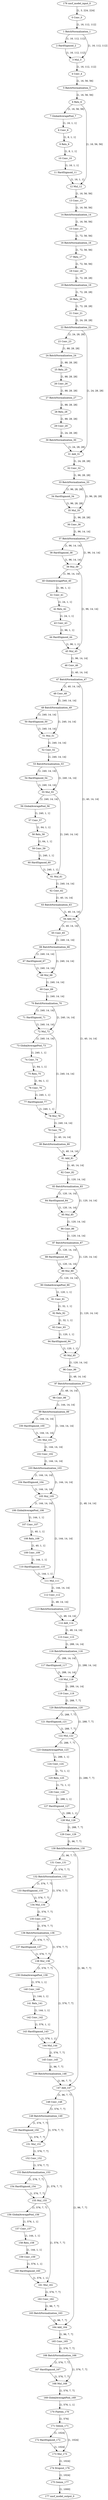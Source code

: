 strict digraph  {
"0 Conv_0" [id=0, type=Conv];
"1 BatchNormalization_1" [id=1, type=BatchNormalization];
"2 HardSigmoid_2" [id=2, type=HardSigmoid];
"3 Mul_3" [id=3, type=Mul];
"4 Conv_4" [id=4, type=Conv];
"5 BatchNormalization_5" [id=5, type=BatchNormalization];
"6 Relu_6" [id=6, type=Relu];
"7 GlobalAveragePool_7" [id=7, type=GlobalAveragePool];
"8 Conv_8" [id=8, type=Conv];
"9 Relu_9" [id=9, type=Relu];
"10 Conv_10" [id=10, type=Conv];
"11 HardSigmoid_11" [id=11, type=HardSigmoid];
"12 Mul_12" [id=12, type=Mul];
"13 Conv_13" [id=13, type=Conv];
"14 BatchNormalization_14" [id=14, type=BatchNormalization];
"15 Conv_15" [id=15, type=Conv];
"16 BatchNormalization_16" [id=16, type=BatchNormalization];
"17 Relu_17" [id=17, type=Relu];
"18 Conv_18" [id=18, type=Conv];
"19 BatchNormalization_19" [id=19, type=BatchNormalization];
"20 Relu_20" [id=20, type=Relu];
"21 Conv_21" [id=21, type=Conv];
"22 BatchNormalization_22" [id=22, type=BatchNormalization];
"23 Conv_23" [id=23, type=Conv];
"24 BatchNormalization_24" [id=24, type=BatchNormalization];
"25 Relu_25" [id=25, type=Relu];
"26 Conv_26" [id=26, type=Conv];
"27 BatchNormalization_27" [id=27, type=BatchNormalization];
"28 Relu_28" [id=28, type=Relu];
"29 Conv_29" [id=29, type=Conv];
"30 BatchNormalization_30" [id=30, type=BatchNormalization];
"31 Add_31" [id=31, type=Add];
"32 Conv_32" [id=32, type=Conv];
"33 BatchNormalization_33" [id=33, type=BatchNormalization];
"34 HardSigmoid_34" [id=34, type=HardSigmoid];
"35 Mul_35" [id=35, type=Mul];
"36 Conv_36" [id=36, type=Conv];
"37 BatchNormalization_37" [id=37, type=BatchNormalization];
"38 HardSigmoid_38" [id=38, type=HardSigmoid];
"39 Mul_39" [id=39, type=Mul];
"40 GlobalAveragePool_40" [id=40, type=GlobalAveragePool];
"41 Conv_41" [id=41, type=Conv];
"42 Relu_42" [id=42, type=Relu];
"43 Conv_43" [id=43, type=Conv];
"44 HardSigmoid_44" [id=44, type=HardSigmoid];
"45 Mul_45" [id=45, type=Mul];
"46 Conv_46" [id=46, type=Conv];
"47 BatchNormalization_47" [id=47, type=BatchNormalization];
"48 Conv_48" [id=48, type=Conv];
"49 BatchNormalization_49" [id=49, type=BatchNormalization];
"50 HardSigmoid_50" [id=50, type=HardSigmoid];
"51 Mul_51" [id=51, type=Mul];
"52 Conv_52" [id=52, type=Conv];
"53 BatchNormalization_53" [id=53, type=BatchNormalization];
"54 HardSigmoid_54" [id=54, type=HardSigmoid];
"55 Mul_55" [id=55, type=Mul];
"56 GlobalAveragePool_56" [id=56, type=GlobalAveragePool];
"57 Conv_57" [id=57, type=Conv];
"58 Relu_58" [id=58, type=Relu];
"59 Conv_59" [id=59, type=Conv];
"60 HardSigmoid_60" [id=60, type=HardSigmoid];
"61 Mul_61" [id=61, type=Mul];
"62 Conv_62" [id=62, type=Conv];
"63 BatchNormalization_63" [id=63, type=BatchNormalization];
"64 Add_64" [id=64, type=Add];
"65 Conv_65" [id=65, type=Conv];
"66 BatchNormalization_66" [id=66, type=BatchNormalization];
"67 HardSigmoid_67" [id=67, type=HardSigmoid];
"68 Mul_68" [id=68, type=Mul];
"69 Conv_69" [id=69, type=Conv];
"70 BatchNormalization_70" [id=70, type=BatchNormalization];
"71 HardSigmoid_71" [id=71, type=HardSigmoid];
"72 Mul_72" [id=72, type=Mul];
"73 GlobalAveragePool_73" [id=73, type=GlobalAveragePool];
"74 Conv_74" [id=74, type=Conv];
"75 Relu_75" [id=75, type=Relu];
"76 Conv_76" [id=76, type=Conv];
"77 HardSigmoid_77" [id=77, type=HardSigmoid];
"78 Mul_78" [id=78, type=Mul];
"79 Conv_79" [id=79, type=Conv];
"80 BatchNormalization_80" [id=80, type=BatchNormalization];
"81 Add_81" [id=81, type=Add];
"82 Conv_82" [id=82, type=Conv];
"83 BatchNormalization_83" [id=83, type=BatchNormalization];
"84 HardSigmoid_84" [id=84, type=HardSigmoid];
"85 Mul_85" [id=85, type=Mul];
"86 Conv_86" [id=86, type=Conv];
"87 BatchNormalization_87" [id=87, type=BatchNormalization];
"88 HardSigmoid_88" [id=88, type=HardSigmoid];
"89 Mul_89" [id=89, type=Mul];
"90 GlobalAveragePool_90" [id=90, type=GlobalAveragePool];
"91 Conv_91" [id=91, type=Conv];
"92 Relu_92" [id=92, type=Relu];
"93 Conv_93" [id=93, type=Conv];
"94 HardSigmoid_94" [id=94, type=HardSigmoid];
"95 Mul_95" [id=95, type=Mul];
"96 Conv_96" [id=96, type=Conv];
"97 BatchNormalization_97" [id=97, type=BatchNormalization];
"98 Conv_98" [id=98, type=Conv];
"99 BatchNormalization_99" [id=99, type=BatchNormalization];
"100 HardSigmoid_100" [id=100, type=HardSigmoid];
"101 Mul_101" [id=101, type=Mul];
"102 Conv_102" [id=102, type=Conv];
"103 BatchNormalization_103" [id=103, type=BatchNormalization];
"104 HardSigmoid_104" [id=104, type=HardSigmoid];
"105 Mul_105" [id=105, type=Mul];
"106 GlobalAveragePool_106" [id=106, type=GlobalAveragePool];
"107 Conv_107" [id=107, type=Conv];
"108 Relu_108" [id=108, type=Relu];
"109 Conv_109" [id=109, type=Conv];
"110 HardSigmoid_110" [id=110, type=HardSigmoid];
"111 Mul_111" [id=111, type=Mul];
"112 Conv_112" [id=112, type=Conv];
"113 BatchNormalization_113" [id=113, type=BatchNormalization];
"114 Add_114" [id=114, type=Add];
"115 Conv_115" [id=115, type=Conv];
"116 BatchNormalization_116" [id=116, type=BatchNormalization];
"117 HardSigmoid_117" [id=117, type=HardSigmoid];
"118 Mul_118" [id=118, type=Mul];
"119 Conv_119" [id=119, type=Conv];
"120 BatchNormalization_120" [id=120, type=BatchNormalization];
"121 HardSigmoid_121" [id=121, type=HardSigmoid];
"122 Mul_122" [id=122, type=Mul];
"123 GlobalAveragePool_123" [id=123, type=GlobalAveragePool];
"124 Conv_124" [id=124, type=Conv];
"125 Relu_125" [id=125, type=Relu];
"126 Conv_126" [id=126, type=Conv];
"127 HardSigmoid_127" [id=127, type=HardSigmoid];
"128 Mul_128" [id=128, type=Mul];
"129 Conv_129" [id=129, type=Conv];
"130 BatchNormalization_130" [id=130, type=BatchNormalization];
"131 Conv_131" [id=131, type=Conv];
"132 BatchNormalization_132" [id=132, type=BatchNormalization];
"133 HardSigmoid_133" [id=133, type=HardSigmoid];
"134 Mul_134" [id=134, type=Mul];
"135 Conv_135" [id=135, type=Conv];
"136 BatchNormalization_136" [id=136, type=BatchNormalization];
"137 HardSigmoid_137" [id=137, type=HardSigmoid];
"138 Mul_138" [id=138, type=Mul];
"139 GlobalAveragePool_139" [id=139, type=GlobalAveragePool];
"140 Conv_140" [id=140, type=Conv];
"141 Relu_141" [id=141, type=Relu];
"142 Conv_142" [id=142, type=Conv];
"143 HardSigmoid_143" [id=143, type=HardSigmoid];
"144 Mul_144" [id=144, type=Mul];
"145 Conv_145" [id=145, type=Conv];
"146 BatchNormalization_146" [id=146, type=BatchNormalization];
"147 Add_147" [id=147, type=Add];
"148 Conv_148" [id=148, type=Conv];
"149 BatchNormalization_149" [id=149, type=BatchNormalization];
"150 HardSigmoid_150" [id=150, type=HardSigmoid];
"151 Mul_151" [id=151, type=Mul];
"152 Conv_152" [id=152, type=Conv];
"153 BatchNormalization_153" [id=153, type=BatchNormalization];
"154 HardSigmoid_154" [id=154, type=HardSigmoid];
"155 Mul_155" [id=155, type=Mul];
"156 GlobalAveragePool_156" [id=156, type=GlobalAveragePool];
"157 Conv_157" [id=157, type=Conv];
"158 Relu_158" [id=158, type=Relu];
"159 Conv_159" [id=159, type=Conv];
"160 HardSigmoid_160" [id=160, type=HardSigmoid];
"161 Mul_161" [id=161, type=Mul];
"162 Conv_162" [id=162, type=Conv];
"163 BatchNormalization_163" [id=163, type=BatchNormalization];
"164 Add_164" [id=164, type=Add];
"165 Conv_165" [id=165, type=Conv];
"166 BatchNormalization_166" [id=166, type=BatchNormalization];
"167 HardSigmoid_167" [id=167, type=HardSigmoid];
"168 Mul_168" [id=168, type=Mul];
"169 GlobalAveragePool_169" [id=169, type=GlobalAveragePool];
"170 Flatten_170" [id=170, type=Flatten];
"171 Gemm_171" [id=171, type=Gemm];
"172 HardSigmoid_172" [id=172, type=HardSigmoid];
"173 Mul_173" [id=173, type=Mul];
"174 Dropout_176" [id=174, type=Dropout];
"175 Gemm_177" [id=175, type=Gemm];
"176 nncf_model_input_0" [id=176, type=nncf_model_input];
"177 nncf_model_output_0" [id=177, type=nncf_model_output];
"0 Conv_0" -> "1 BatchNormalization_1"  [label="[1, 16, 112, 112]", style=solid];
"1 BatchNormalization_1" -> "2 HardSigmoid_2"  [label="[1, 16, 112, 112]", style=solid];
"1 BatchNormalization_1" -> "3 Mul_3"  [label="[1, 16, 112, 112]", style=solid];
"2 HardSigmoid_2" -> "3 Mul_3"  [label="[1, 16, 112, 112]", style=solid];
"3 Mul_3" -> "4 Conv_4"  [label="[1, 16, 112, 112]", style=solid];
"4 Conv_4" -> "5 BatchNormalization_5"  [label="[1, 16, 56, 56]", style=solid];
"5 BatchNormalization_5" -> "6 Relu_6"  [label="[1, 16, 56, 56]", style=solid];
"6 Relu_6" -> "7 GlobalAveragePool_7"  [label="[1, 16, 56, 56]", style=solid];
"6 Relu_6" -> "12 Mul_12"  [label="[1, 16, 56, 56]", style=solid];
"7 GlobalAveragePool_7" -> "8 Conv_8"  [label="[1, 16, 1, 1]", style=solid];
"8 Conv_8" -> "9 Relu_9"  [label="[1, 8, 1, 1]", style=solid];
"9 Relu_9" -> "10 Conv_10"  [label="[1, 8, 1, 1]", style=solid];
"10 Conv_10" -> "11 HardSigmoid_11"  [label="[1, 16, 1, 1]", style=solid];
"11 HardSigmoid_11" -> "12 Mul_12"  [label="[1, 16, 1, 1]", style=solid];
"12 Mul_12" -> "13 Conv_13"  [label="[1, 16, 56, 56]", style=solid];
"13 Conv_13" -> "14 BatchNormalization_14"  [label="[1, 16, 56, 56]", style=solid];
"14 BatchNormalization_14" -> "15 Conv_15"  [label="[1, 16, 56, 56]", style=solid];
"15 Conv_15" -> "16 BatchNormalization_16"  [label="[1, 72, 56, 56]", style=solid];
"16 BatchNormalization_16" -> "17 Relu_17"  [label="[1, 72, 56, 56]", style=solid];
"17 Relu_17" -> "18 Conv_18"  [label="[1, 72, 56, 56]", style=solid];
"18 Conv_18" -> "19 BatchNormalization_19"  [label="[1, 72, 28, 28]", style=solid];
"19 BatchNormalization_19" -> "20 Relu_20"  [label="[1, 72, 28, 28]", style=solid];
"20 Relu_20" -> "21 Conv_21"  [label="[1, 72, 28, 28]", style=solid];
"21 Conv_21" -> "22 BatchNormalization_22"  [label="[1, 24, 28, 28]", style=solid];
"22 BatchNormalization_22" -> "23 Conv_23"  [label="[1, 24, 28, 28]", style=solid];
"22 BatchNormalization_22" -> "31 Add_31"  [label="[1, 24, 28, 28]", style=solid];
"23 Conv_23" -> "24 BatchNormalization_24"  [label="[1, 88, 28, 28]", style=solid];
"24 BatchNormalization_24" -> "25 Relu_25"  [label="[1, 88, 28, 28]", style=solid];
"25 Relu_25" -> "26 Conv_26"  [label="[1, 88, 28, 28]", style=solid];
"26 Conv_26" -> "27 BatchNormalization_27"  [label="[1, 88, 28, 28]", style=solid];
"27 BatchNormalization_27" -> "28 Relu_28"  [label="[1, 88, 28, 28]", style=solid];
"28 Relu_28" -> "29 Conv_29"  [label="[1, 88, 28, 28]", style=solid];
"29 Conv_29" -> "30 BatchNormalization_30"  [label="[1, 24, 28, 28]", style=solid];
"30 BatchNormalization_30" -> "31 Add_31"  [label="[1, 24, 28, 28]", style=solid];
"31 Add_31" -> "32 Conv_32"  [label="[1, 24, 28, 28]", style=solid];
"32 Conv_32" -> "33 BatchNormalization_33"  [label="[1, 96, 28, 28]", style=solid];
"33 BatchNormalization_33" -> "34 HardSigmoid_34"  [label="[1, 96, 28, 28]", style=solid];
"33 BatchNormalization_33" -> "35 Mul_35"  [label="[1, 96, 28, 28]", style=solid];
"34 HardSigmoid_34" -> "35 Mul_35"  [label="[1, 96, 28, 28]", style=solid];
"35 Mul_35" -> "36 Conv_36"  [label="[1, 96, 28, 28]", style=solid];
"36 Conv_36" -> "37 BatchNormalization_37"  [label="[1, 96, 14, 14]", style=solid];
"37 BatchNormalization_37" -> "38 HardSigmoid_38"  [label="[1, 96, 14, 14]", style=solid];
"37 BatchNormalization_37" -> "39 Mul_39"  [label="[1, 96, 14, 14]", style=solid];
"38 HardSigmoid_38" -> "39 Mul_39"  [label="[1, 96, 14, 14]", style=solid];
"39 Mul_39" -> "40 GlobalAveragePool_40"  [label="[1, 96, 14, 14]", style=solid];
"39 Mul_39" -> "45 Mul_45"  [label="[1, 96, 14, 14]", style=solid];
"40 GlobalAveragePool_40" -> "41 Conv_41"  [label="[1, 96, 1, 1]", style=solid];
"41 Conv_41" -> "42 Relu_42"  [label="[1, 24, 1, 1]", style=solid];
"42 Relu_42" -> "43 Conv_43"  [label="[1, 24, 1, 1]", style=solid];
"43 Conv_43" -> "44 HardSigmoid_44"  [label="[1, 96, 1, 1]", style=solid];
"44 HardSigmoid_44" -> "45 Mul_45"  [label="[1, 96, 1, 1]", style=solid];
"45 Mul_45" -> "46 Conv_46"  [label="[1, 96, 14, 14]", style=solid];
"46 Conv_46" -> "47 BatchNormalization_47"  [label="[1, 40, 14, 14]", style=solid];
"47 BatchNormalization_47" -> "48 Conv_48"  [label="[1, 40, 14, 14]", style=solid];
"47 BatchNormalization_47" -> "64 Add_64"  [label="[1, 40, 14, 14]", style=solid];
"48 Conv_48" -> "49 BatchNormalization_49"  [label="[1, 240, 14, 14]", style=solid];
"49 BatchNormalization_49" -> "50 HardSigmoid_50"  [label="[1, 240, 14, 14]", style=solid];
"49 BatchNormalization_49" -> "51 Mul_51"  [label="[1, 240, 14, 14]", style=solid];
"50 HardSigmoid_50" -> "51 Mul_51"  [label="[1, 240, 14, 14]", style=solid];
"51 Mul_51" -> "52 Conv_52"  [label="[1, 240, 14, 14]", style=solid];
"52 Conv_52" -> "53 BatchNormalization_53"  [label="[1, 240, 14, 14]", style=solid];
"53 BatchNormalization_53" -> "54 HardSigmoid_54"  [label="[1, 240, 14, 14]", style=solid];
"53 BatchNormalization_53" -> "55 Mul_55"  [label="[1, 240, 14, 14]", style=solid];
"54 HardSigmoid_54" -> "55 Mul_55"  [label="[1, 240, 14, 14]", style=solid];
"55 Mul_55" -> "56 GlobalAveragePool_56"  [label="[1, 240, 14, 14]", style=solid];
"55 Mul_55" -> "61 Mul_61"  [label="[1, 240, 14, 14]", style=solid];
"56 GlobalAveragePool_56" -> "57 Conv_57"  [label="[1, 240, 1, 1]", style=solid];
"57 Conv_57" -> "58 Relu_58"  [label="[1, 64, 1, 1]", style=solid];
"58 Relu_58" -> "59 Conv_59"  [label="[1, 64, 1, 1]", style=solid];
"59 Conv_59" -> "60 HardSigmoid_60"  [label="[1, 240, 1, 1]", style=solid];
"60 HardSigmoid_60" -> "61 Mul_61"  [label="[1, 240, 1, 1]", style=solid];
"61 Mul_61" -> "62 Conv_62"  [label="[1, 240, 14, 14]", style=solid];
"62 Conv_62" -> "63 BatchNormalization_63"  [label="[1, 40, 14, 14]", style=solid];
"63 BatchNormalization_63" -> "64 Add_64"  [label="[1, 40, 14, 14]", style=solid];
"64 Add_64" -> "65 Conv_65"  [label="[1, 40, 14, 14]", style=solid];
"64 Add_64" -> "81 Add_81"  [label="[1, 40, 14, 14]", style=solid];
"65 Conv_65" -> "66 BatchNormalization_66"  [label="[1, 240, 14, 14]", style=solid];
"66 BatchNormalization_66" -> "67 HardSigmoid_67"  [label="[1, 240, 14, 14]", style=solid];
"66 BatchNormalization_66" -> "68 Mul_68"  [label="[1, 240, 14, 14]", style=solid];
"67 HardSigmoid_67" -> "68 Mul_68"  [label="[1, 240, 14, 14]", style=solid];
"68 Mul_68" -> "69 Conv_69"  [label="[1, 240, 14, 14]", style=solid];
"69 Conv_69" -> "70 BatchNormalization_70"  [label="[1, 240, 14, 14]", style=solid];
"70 BatchNormalization_70" -> "71 HardSigmoid_71"  [label="[1, 240, 14, 14]", style=solid];
"70 BatchNormalization_70" -> "72 Mul_72"  [label="[1, 240, 14, 14]", style=solid];
"71 HardSigmoid_71" -> "72 Mul_72"  [label="[1, 240, 14, 14]", style=solid];
"72 Mul_72" -> "73 GlobalAveragePool_73"  [label="[1, 240, 14, 14]", style=solid];
"72 Mul_72" -> "78 Mul_78"  [label="[1, 240, 14, 14]", style=solid];
"73 GlobalAveragePool_73" -> "74 Conv_74"  [label="[1, 240, 1, 1]", style=solid];
"74 Conv_74" -> "75 Relu_75"  [label="[1, 64, 1, 1]", style=solid];
"75 Relu_75" -> "76 Conv_76"  [label="[1, 64, 1, 1]", style=solid];
"76 Conv_76" -> "77 HardSigmoid_77"  [label="[1, 240, 1, 1]", style=solid];
"77 HardSigmoid_77" -> "78 Mul_78"  [label="[1, 240, 1, 1]", style=solid];
"78 Mul_78" -> "79 Conv_79"  [label="[1, 240, 14, 14]", style=solid];
"79 Conv_79" -> "80 BatchNormalization_80"  [label="[1, 40, 14, 14]", style=solid];
"80 BatchNormalization_80" -> "81 Add_81"  [label="[1, 40, 14, 14]", style=solid];
"81 Add_81" -> "82 Conv_82"  [label="[1, 40, 14, 14]", style=solid];
"82 Conv_82" -> "83 BatchNormalization_83"  [label="[1, 120, 14, 14]", style=solid];
"83 BatchNormalization_83" -> "84 HardSigmoid_84"  [label="[1, 120, 14, 14]", style=solid];
"83 BatchNormalization_83" -> "85 Mul_85"  [label="[1, 120, 14, 14]", style=solid];
"84 HardSigmoid_84" -> "85 Mul_85"  [label="[1, 120, 14, 14]", style=solid];
"85 Mul_85" -> "86 Conv_86"  [label="[1, 120, 14, 14]", style=solid];
"86 Conv_86" -> "87 BatchNormalization_87"  [label="[1, 120, 14, 14]", style=solid];
"87 BatchNormalization_87" -> "88 HardSigmoid_88"  [label="[1, 120, 14, 14]", style=solid];
"87 BatchNormalization_87" -> "89 Mul_89"  [label="[1, 120, 14, 14]", style=solid];
"88 HardSigmoid_88" -> "89 Mul_89"  [label="[1, 120, 14, 14]", style=solid];
"89 Mul_89" -> "90 GlobalAveragePool_90"  [label="[1, 120, 14, 14]", style=solid];
"89 Mul_89" -> "95 Mul_95"  [label="[1, 120, 14, 14]", style=solid];
"90 GlobalAveragePool_90" -> "91 Conv_91"  [label="[1, 120, 1, 1]", style=solid];
"91 Conv_91" -> "92 Relu_92"  [label="[1, 32, 1, 1]", style=solid];
"92 Relu_92" -> "93 Conv_93"  [label="[1, 32, 1, 1]", style=solid];
"93 Conv_93" -> "94 HardSigmoid_94"  [label="[1, 120, 1, 1]", style=solid];
"94 HardSigmoid_94" -> "95 Mul_95"  [label="[1, 120, 1, 1]", style=solid];
"95 Mul_95" -> "96 Conv_96"  [label="[1, 120, 14, 14]", style=solid];
"96 Conv_96" -> "97 BatchNormalization_97"  [label="[1, 48, 14, 14]", style=solid];
"97 BatchNormalization_97" -> "98 Conv_98"  [label="[1, 48, 14, 14]", style=solid];
"97 BatchNormalization_97" -> "114 Add_114"  [label="[1, 48, 14, 14]", style=solid];
"98 Conv_98" -> "99 BatchNormalization_99"  [label="[1, 144, 14, 14]", style=solid];
"99 BatchNormalization_99" -> "100 HardSigmoid_100"  [label="[1, 144, 14, 14]", style=solid];
"99 BatchNormalization_99" -> "101 Mul_101"  [label="[1, 144, 14, 14]", style=solid];
"100 HardSigmoid_100" -> "101 Mul_101"  [label="[1, 144, 14, 14]", style=solid];
"101 Mul_101" -> "102 Conv_102"  [label="[1, 144, 14, 14]", style=solid];
"102 Conv_102" -> "103 BatchNormalization_103"  [label="[1, 144, 14, 14]", style=solid];
"103 BatchNormalization_103" -> "104 HardSigmoid_104"  [label="[1, 144, 14, 14]", style=solid];
"103 BatchNormalization_103" -> "105 Mul_105"  [label="[1, 144, 14, 14]", style=solid];
"104 HardSigmoid_104" -> "105 Mul_105"  [label="[1, 144, 14, 14]", style=solid];
"105 Mul_105" -> "106 GlobalAveragePool_106"  [label="[1, 144, 14, 14]", style=solid];
"105 Mul_105" -> "111 Mul_111"  [label="[1, 144, 14, 14]", style=solid];
"106 GlobalAveragePool_106" -> "107 Conv_107"  [label="[1, 144, 1, 1]", style=solid];
"107 Conv_107" -> "108 Relu_108"  [label="[1, 40, 1, 1]", style=solid];
"108 Relu_108" -> "109 Conv_109"  [label="[1, 40, 1, 1]", style=solid];
"109 Conv_109" -> "110 HardSigmoid_110"  [label="[1, 144, 1, 1]", style=solid];
"110 HardSigmoid_110" -> "111 Mul_111"  [label="[1, 144, 1, 1]", style=solid];
"111 Mul_111" -> "112 Conv_112"  [label="[1, 144, 14, 14]", style=solid];
"112 Conv_112" -> "113 BatchNormalization_113"  [label="[1, 48, 14, 14]", style=solid];
"113 BatchNormalization_113" -> "114 Add_114"  [label="[1, 48, 14, 14]", style=solid];
"114 Add_114" -> "115 Conv_115"  [label="[1, 48, 14, 14]", style=solid];
"115 Conv_115" -> "116 BatchNormalization_116"  [label="[1, 288, 14, 14]", style=solid];
"116 BatchNormalization_116" -> "117 HardSigmoid_117"  [label="[1, 288, 14, 14]", style=solid];
"116 BatchNormalization_116" -> "118 Mul_118"  [label="[1, 288, 14, 14]", style=solid];
"117 HardSigmoid_117" -> "118 Mul_118"  [label="[1, 288, 14, 14]", style=solid];
"118 Mul_118" -> "119 Conv_119"  [label="[1, 288, 14, 14]", style=solid];
"119 Conv_119" -> "120 BatchNormalization_120"  [label="[1, 288, 7, 7]", style=solid];
"120 BatchNormalization_120" -> "121 HardSigmoid_121"  [label="[1, 288, 7, 7]", style=solid];
"120 BatchNormalization_120" -> "122 Mul_122"  [label="[1, 288, 7, 7]", style=solid];
"121 HardSigmoid_121" -> "122 Mul_122"  [label="[1, 288, 7, 7]", style=solid];
"122 Mul_122" -> "123 GlobalAveragePool_123"  [label="[1, 288, 7, 7]", style=solid];
"122 Mul_122" -> "128 Mul_128"  [label="[1, 288, 7, 7]", style=solid];
"123 GlobalAveragePool_123" -> "124 Conv_124"  [label="[1, 288, 1, 1]", style=solid];
"124 Conv_124" -> "125 Relu_125"  [label="[1, 72, 1, 1]", style=solid];
"125 Relu_125" -> "126 Conv_126"  [label="[1, 72, 1, 1]", style=solid];
"126 Conv_126" -> "127 HardSigmoid_127"  [label="[1, 288, 1, 1]", style=solid];
"127 HardSigmoid_127" -> "128 Mul_128"  [label="[1, 288, 1, 1]", style=solid];
"128 Mul_128" -> "129 Conv_129"  [label="[1, 288, 7, 7]", style=solid];
"129 Conv_129" -> "130 BatchNormalization_130"  [label="[1, 96, 7, 7]", style=solid];
"130 BatchNormalization_130" -> "131 Conv_131"  [label="[1, 96, 7, 7]", style=solid];
"130 BatchNormalization_130" -> "147 Add_147"  [label="[1, 96, 7, 7]", style=solid];
"131 Conv_131" -> "132 BatchNormalization_132"  [label="[1, 576, 7, 7]", style=solid];
"132 BatchNormalization_132" -> "133 HardSigmoid_133"  [label="[1, 576, 7, 7]", style=solid];
"132 BatchNormalization_132" -> "134 Mul_134"  [label="[1, 576, 7, 7]", style=solid];
"133 HardSigmoid_133" -> "134 Mul_134"  [label="[1, 576, 7, 7]", style=solid];
"134 Mul_134" -> "135 Conv_135"  [label="[1, 576, 7, 7]", style=solid];
"135 Conv_135" -> "136 BatchNormalization_136"  [label="[1, 576, 7, 7]", style=solid];
"136 BatchNormalization_136" -> "137 HardSigmoid_137"  [label="[1, 576, 7, 7]", style=solid];
"136 BatchNormalization_136" -> "138 Mul_138"  [label="[1, 576, 7, 7]", style=solid];
"137 HardSigmoid_137" -> "138 Mul_138"  [label="[1, 576, 7, 7]", style=solid];
"138 Mul_138" -> "139 GlobalAveragePool_139"  [label="[1, 576, 7, 7]", style=solid];
"138 Mul_138" -> "144 Mul_144"  [label="[1, 576, 7, 7]", style=solid];
"139 GlobalAveragePool_139" -> "140 Conv_140"  [label="[1, 576, 1, 1]", style=solid];
"140 Conv_140" -> "141 Relu_141"  [label="[1, 144, 1, 1]", style=solid];
"141 Relu_141" -> "142 Conv_142"  [label="[1, 144, 1, 1]", style=solid];
"142 Conv_142" -> "143 HardSigmoid_143"  [label="[1, 576, 1, 1]", style=solid];
"143 HardSigmoid_143" -> "144 Mul_144"  [label="[1, 576, 1, 1]", style=solid];
"144 Mul_144" -> "145 Conv_145"  [label="[1, 576, 7, 7]", style=solid];
"145 Conv_145" -> "146 BatchNormalization_146"  [label="[1, 96, 7, 7]", style=solid];
"146 BatchNormalization_146" -> "147 Add_147"  [label="[1, 96, 7, 7]", style=solid];
"147 Add_147" -> "148 Conv_148"  [label="[1, 96, 7, 7]", style=solid];
"147 Add_147" -> "164 Add_164"  [label="[1, 96, 7, 7]", style=solid];
"148 Conv_148" -> "149 BatchNormalization_149"  [label="[1, 576, 7, 7]", style=solid];
"149 BatchNormalization_149" -> "150 HardSigmoid_150"  [label="[1, 576, 7, 7]", style=solid];
"149 BatchNormalization_149" -> "151 Mul_151"  [label="[1, 576, 7, 7]", style=solid];
"150 HardSigmoid_150" -> "151 Mul_151"  [label="[1, 576, 7, 7]", style=solid];
"151 Mul_151" -> "152 Conv_152"  [label="[1, 576, 7, 7]", style=solid];
"152 Conv_152" -> "153 BatchNormalization_153"  [label="[1, 576, 7, 7]", style=solid];
"153 BatchNormalization_153" -> "154 HardSigmoid_154"  [label="[1, 576, 7, 7]", style=solid];
"153 BatchNormalization_153" -> "155 Mul_155"  [label="[1, 576, 7, 7]", style=solid];
"154 HardSigmoid_154" -> "155 Mul_155"  [label="[1, 576, 7, 7]", style=solid];
"155 Mul_155" -> "156 GlobalAveragePool_156"  [label="[1, 576, 7, 7]", style=solid];
"155 Mul_155" -> "161 Mul_161"  [label="[1, 576, 7, 7]", style=solid];
"156 GlobalAveragePool_156" -> "157 Conv_157"  [label="[1, 576, 1, 1]", style=solid];
"157 Conv_157" -> "158 Relu_158"  [label="[1, 144, 1, 1]", style=solid];
"158 Relu_158" -> "159 Conv_159"  [label="[1, 144, 1, 1]", style=solid];
"159 Conv_159" -> "160 HardSigmoid_160"  [label="[1, 576, 1, 1]", style=solid];
"160 HardSigmoid_160" -> "161 Mul_161"  [label="[1, 576, 1, 1]", style=solid];
"161 Mul_161" -> "162 Conv_162"  [label="[1, 576, 7, 7]", style=solid];
"162 Conv_162" -> "163 BatchNormalization_163"  [label="[1, 96, 7, 7]", style=solid];
"163 BatchNormalization_163" -> "164 Add_164"  [label="[1, 96, 7, 7]", style=solid];
"164 Add_164" -> "165 Conv_165"  [label="[1, 96, 7, 7]", style=solid];
"165 Conv_165" -> "166 BatchNormalization_166"  [label="[1, 576, 7, 7]", style=solid];
"166 BatchNormalization_166" -> "167 HardSigmoid_167"  [label="[1, 576, 7, 7]", style=solid];
"166 BatchNormalization_166" -> "168 Mul_168"  [label="[1, 576, 7, 7]", style=solid];
"167 HardSigmoid_167" -> "168 Mul_168"  [label="[1, 576, 7, 7]", style=solid];
"168 Mul_168" -> "169 GlobalAveragePool_169"  [label="[1, 576, 7, 7]", style=solid];
"169 GlobalAveragePool_169" -> "170 Flatten_170"  [label="[1, 576, 1, 1]", style=solid];
"170 Flatten_170" -> "171 Gemm_171"  [label="[1, 576]", style=solid];
"171 Gemm_171" -> "172 HardSigmoid_172"  [label="[1, 1024]", style=solid];
"171 Gemm_171" -> "173 Mul_173"  [label="[1, 1024]", style=solid];
"172 HardSigmoid_172" -> "173 Mul_173"  [label="[1, 1024]", style=solid];
"173 Mul_173" -> "174 Dropout_176"  [label="[1, 1024]", style=solid];
"174 Dropout_176" -> "175 Gemm_177"  [label="[1, 1024]", style=solid];
"175 Gemm_177" -> "177 nncf_model_output_0"  [label="[1, 1000]", style=solid];
"176 nncf_model_input_0" -> "0 Conv_0"  [label="[1, 3, 224, 224]", style=solid];
}
